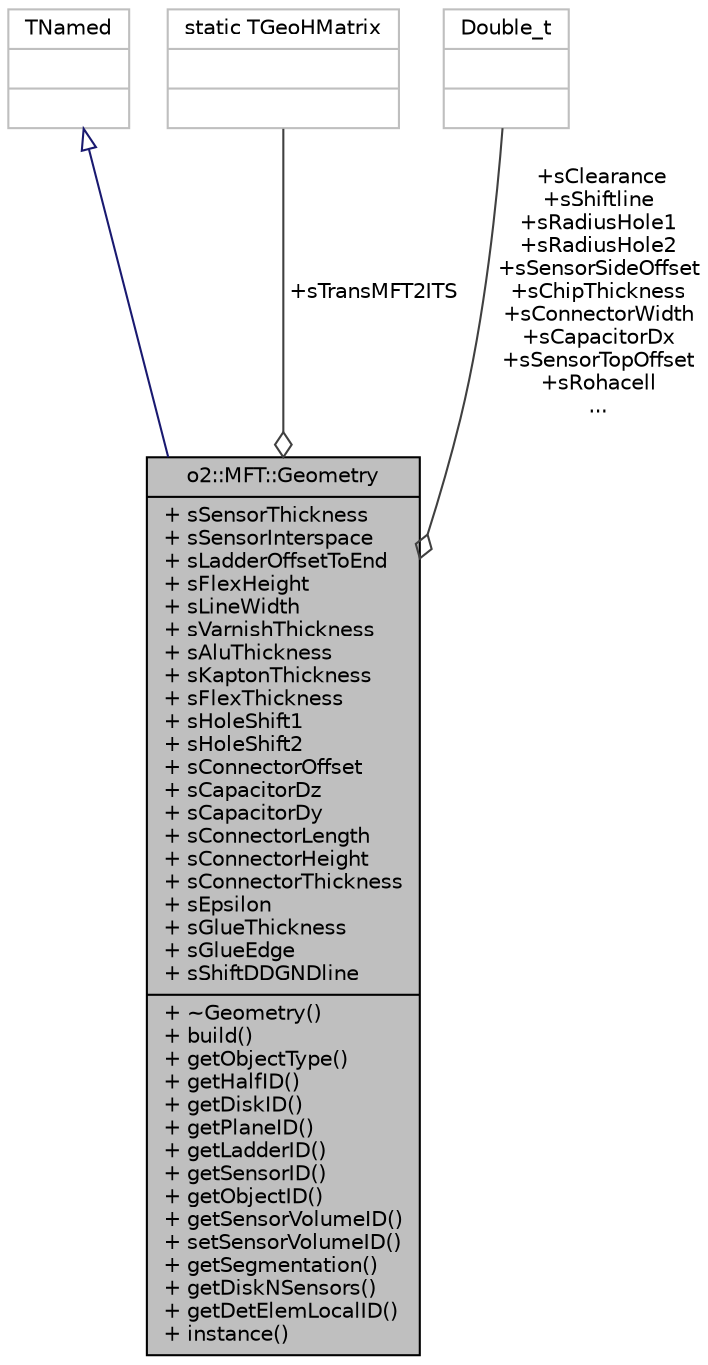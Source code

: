 digraph "o2::MFT::Geometry"
{
 // INTERACTIVE_SVG=YES
  bgcolor="transparent";
  edge [fontname="Helvetica",fontsize="10",labelfontname="Helvetica",labelfontsize="10"];
  node [fontname="Helvetica",fontsize="10",shape=record];
  Node1 [label="{o2::MFT::Geometry\n|+ sSensorThickness\l+ sSensorInterspace\l+ sLadderOffsetToEnd\l+ sFlexHeight\l+ sLineWidth\l+ sVarnishThickness\l+ sAluThickness\l+ sKaptonThickness\l+ sFlexThickness\l+ sHoleShift1\l+ sHoleShift2\l+ sConnectorOffset\l+ sCapacitorDz\l+ sCapacitorDy\l+ sConnectorLength\l+ sConnectorHeight\l+ sConnectorThickness\l+ sEpsilon\l+ sGlueThickness\l+ sGlueEdge\l+ sShiftDDGNDline\l|+ ~Geometry()\l+ build()\l+ getObjectType()\l+ getHalfID()\l+ getDiskID()\l+ getPlaneID()\l+ getLadderID()\l+ getSensorID()\l+ getObjectID()\l+ getSensorVolumeID()\l+ setSensorVolumeID()\l+ getSegmentation()\l+ getDiskNSensors()\l+ getDetElemLocalID()\l+ instance()\l}",height=0.2,width=0.4,color="black", fillcolor="grey75", style="filled" fontcolor="black"];
  Node2 -> Node1 [dir="back",color="midnightblue",fontsize="10",style="solid",arrowtail="onormal",fontname="Helvetica"];
  Node2 [label="{TNamed\n||}",height=0.2,width=0.4,color="grey75"];
  Node3 -> Node1 [color="grey25",fontsize="10",style="solid",label=" +sTransMFT2ITS" ,arrowhead="odiamond",fontname="Helvetica"];
  Node3 [label="{static TGeoHMatrix\n||}",height=0.2,width=0.4,color="grey75"];
  Node4 -> Node1 [color="grey25",fontsize="10",style="solid",label=" +sClearance\n+sShiftline\n+sRadiusHole1\n+sRadiusHole2\n+sSensorSideOffset\n+sChipThickness\n+sConnectorWidth\n+sCapacitorDx\n+sSensorTopOffset\n+sRohacell\n..." ,arrowhead="odiamond",fontname="Helvetica"];
  Node4 [label="{Double_t\n||}",height=0.2,width=0.4,color="grey75"];
}
